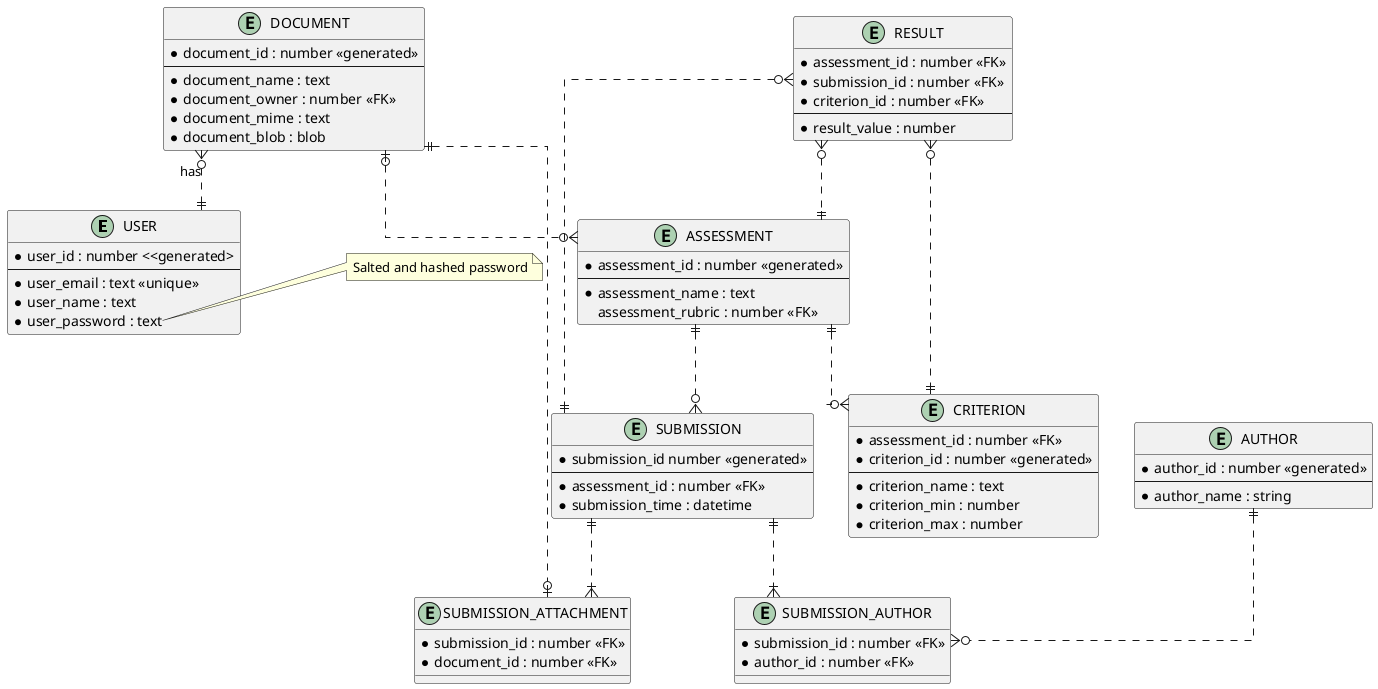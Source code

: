 @startuml
' avoid problems with angled crows feet
skinparam linetype ortho

entity USER {
  * user_id : number <<generated>
  ---
  * user_email : text <<unique>>
  * user_name : text
  * user_password : text
}
note right of USER::user_password
  Salted and hashed password
end note


entity DOCUMENT {
  * document_id : number <<generated>>
  ---
  * document_name : text
  * document_owner : number <<FK>>
  * document_mime : text
  * document_blob : blob
}
DOCUMENT }o..|| USER : has


entity ASSESSMENT {
  * assessment_id : number <<generated>>
  ---
  * assessment_name : text
  assessment_rubric : number <<FK>>
}
DOCUMENT |o..o{ ASSESSMENT


entity CRITERION {
  * assessment_id : number <<FK>>
  * criterion_id : number <<generated>>
  ---
  * criterion_name : text
  * criterion_min : number
  * criterion_max : number
}
ASSESSMENT ||..o{ CRITERION








entity AUTHOR {
 * author_id : number <<generated>>
 ---
 * author_name : string
}


entity SUBMISSION {
  * submission_id number <<generated>>
  ---
  * assessment_id : number <<FK>>
  * submission_time : datetime
}
ASSESSMENT ||..o{ SUBMISSION


entity SUBMISSION_AUTHOR {
  * submission_id : number <<FK>>
  * author_id : number <<FK>>
}
SUBMISSION ||..|{ SUBMISSION_AUTHOR
AUTHOR ||..o{ SUBMISSION_AUTHOR


entity SUBMISSION_ATTACHMENT {
  * submission_id : number <<FK>>
  * document_id : number <<FK>>
}
SUBMISSION ||..|{ SUBMISSION_ATTACHMENT
DOCUMENT ||..o| SUBMISSION_ATTACHMENT


entity RESULT {
  * assessment_id : number <<FK>>
  * submission_id : number <<FK>>
  * criterion_id : number <<FK>>
  ---
  * result_value : number
}
RESULT }o..|| ASSESSMENT
RESULT }o..|| CRITERION
RESULT }o..|| SUBMISSION
@enduml
